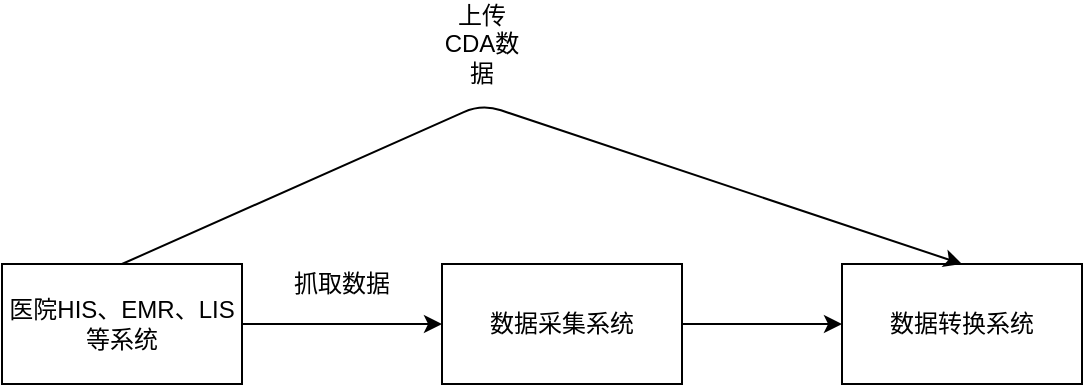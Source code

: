 <mxfile version="14.6.9" type="github"><diagram id="IynUuAJWtzhGotDq4DqC" name="第 1 页"><mxGraphModel dx="1422" dy="772" grid="1" gridSize="10" guides="1" tooltips="1" connect="1" arrows="1" fold="1" page="1" pageScale="1" pageWidth="827" pageHeight="1169" math="0" shadow="0"><root><mxCell id="0"/><mxCell id="1" parent="0"/><mxCell id="QuYaYurtpOc7yxmit4zH-1" value="医院HIS、EMR、LIS等系统" style="rounded=0;whiteSpace=wrap;html=1;" parent="1" vertex="1"><mxGeometry x="10" y="220" width="120" height="60" as="geometry"/></mxCell><mxCell id="QuYaYurtpOc7yxmit4zH-3" value="数据采集系统" style="rounded=0;whiteSpace=wrap;html=1;" parent="1" vertex="1"><mxGeometry x="230" y="220" width="120" height="60" as="geometry"/></mxCell><mxCell id="QuYaYurtpOc7yxmit4zH-4" value="数据转换系统" style="rounded=0;whiteSpace=wrap;html=1;" parent="1" vertex="1"><mxGeometry x="430" y="220" width="120" height="60" as="geometry"/></mxCell><mxCell id="QuYaYurtpOc7yxmit4zH-5" value="" style="endArrow=classic;html=1;exitX=1;exitY=0.5;exitDx=0;exitDy=0;entryX=0;entryY=0.5;entryDx=0;entryDy=0;" parent="1" source="QuYaYurtpOc7yxmit4zH-1" target="QuYaYurtpOc7yxmit4zH-3" edge="1"><mxGeometry width="50" height="50" relative="1" as="geometry"><mxPoint x="390" y="420" as="sourcePoint"/><mxPoint x="440" y="370" as="targetPoint"/></mxGeometry></mxCell><mxCell id="QuYaYurtpOc7yxmit4zH-6" value="抓取数据" style="text;html=1;strokeColor=none;fillColor=none;align=center;verticalAlign=middle;whiteSpace=wrap;rounded=0;" parent="1" vertex="1"><mxGeometry x="150" y="220" width="60" height="20" as="geometry"/></mxCell><mxCell id="QuYaYurtpOc7yxmit4zH-7" value="" style="endArrow=classic;html=1;exitX=1;exitY=0.5;exitDx=0;exitDy=0;entryX=0;entryY=0.5;entryDx=0;entryDy=0;" parent="1" source="QuYaYurtpOc7yxmit4zH-3" target="QuYaYurtpOc7yxmit4zH-4" edge="1"><mxGeometry width="50" height="50" relative="1" as="geometry"><mxPoint x="370" y="310" as="sourcePoint"/><mxPoint x="470" y="310" as="targetPoint"/></mxGeometry></mxCell><mxCell id="QuYaYurtpOc7yxmit4zH-8" value="" style="endArrow=classic;html=1;exitX=0.5;exitY=0;exitDx=0;exitDy=0;entryX=0.5;entryY=0;entryDx=0;entryDy=0;" parent="1" source="QuYaYurtpOc7yxmit4zH-1" target="QuYaYurtpOc7yxmit4zH-4" edge="1"><mxGeometry width="50" height="50" relative="1" as="geometry"><mxPoint x="390" y="410" as="sourcePoint"/><mxPoint x="230" y="110" as="targetPoint"/><Array as="points"><mxPoint x="250" y="140"/></Array></mxGeometry></mxCell><mxCell id="QuYaYurtpOc7yxmit4zH-9" value="上传CDA数据" style="text;html=1;strokeColor=none;fillColor=none;align=center;verticalAlign=middle;whiteSpace=wrap;rounded=0;" parent="1" vertex="1"><mxGeometry x="230" y="100" width="40" height="20" as="geometry"/></mxCell></root></mxGraphModel></diagram></mxfile>